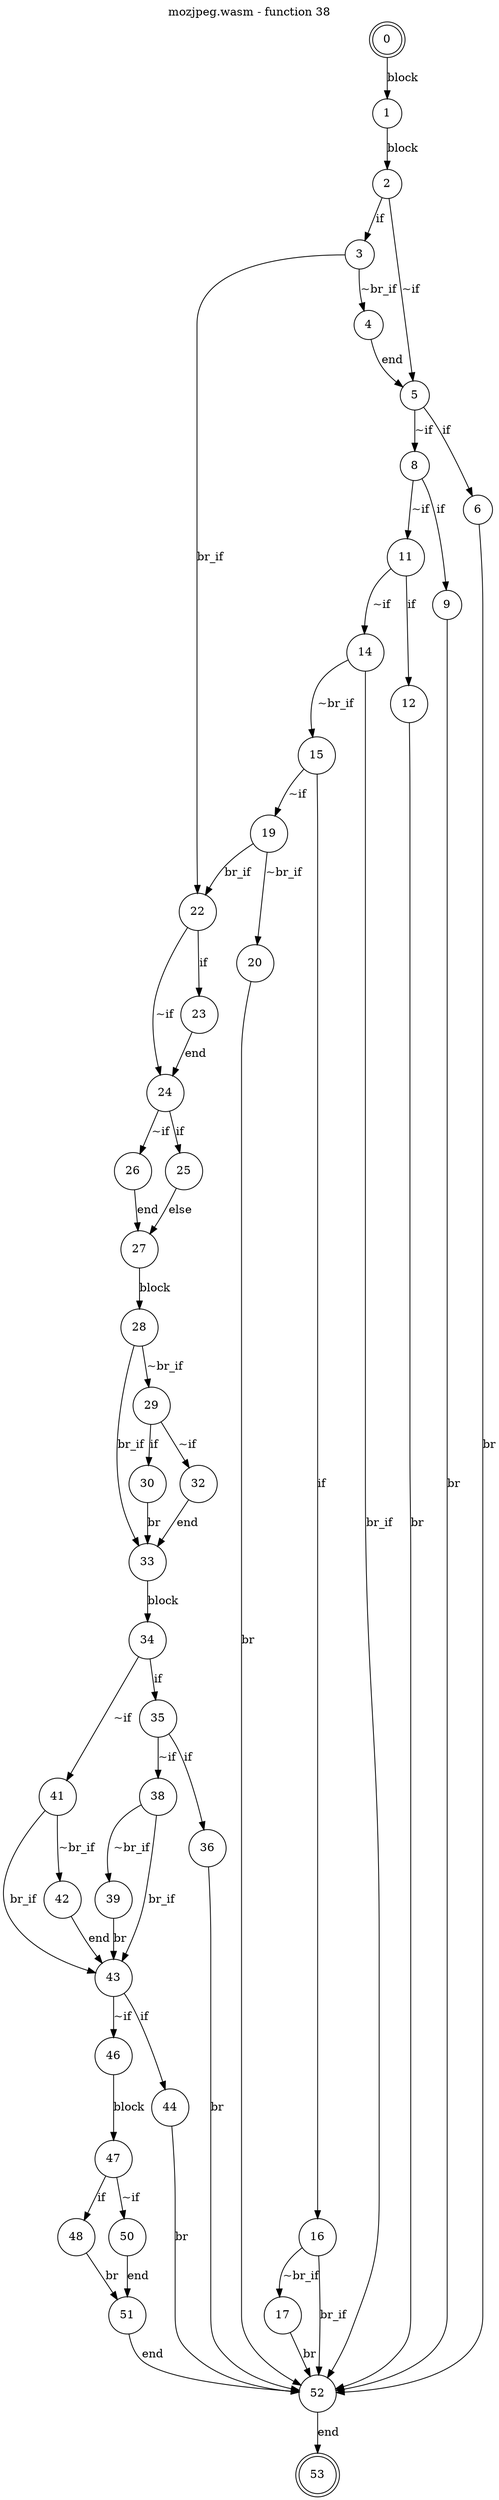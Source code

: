 digraph finite_state_machine {
    label = "mozjpeg.wasm - function 38"
    labelloc =  t
    labelfontsize = 16
    labelfontcolor = black
    labelfontname = "Helvetica"
    node [shape = doublecircle]; 0 53;
    node [shape = circle];
    0 -> 1[label="block"];
    1 -> 2[label="block"];
    2 -> 3[label="if"];
    2 -> 5[label="~if"];
    3 -> 4[label="~br_if"];
    3 -> 22[label="br_if"];
    4 -> 5[label="end"];
    5 -> 6[label="if"];
    5 -> 8[label="~if"];
    6 -> 52[label="br"];
    8 -> 9[label="if"];
    8 -> 11[label="~if"];
    9 -> 52[label="br"];
    11 -> 12[label="if"];
    11 -> 14[label="~if"];
    12 -> 52[label="br"];
    14 -> 15[label="~br_if"];
    14 -> 52[label="br_if"];
    15 -> 16[label="if"];
    15 -> 19[label="~if"];
    16 -> 17[label="~br_if"];
    16 -> 52[label="br_if"];
    17 -> 52[label="br"];
    19 -> 20[label="~br_if"];
    19 -> 22[label="br_if"];
    20 -> 52[label="br"];
    22 -> 23[label="if"];
    22 -> 24[label="~if"];
    23 -> 24[label="end"];
    24 -> 25[label="if"];
    24 -> 26[label="~if"];
    25 -> 27[label="else"];
    26 -> 27[label="end"];
    27 -> 28[label="block"];
    28 -> 29[label="~br_if"];
    28 -> 33[label="br_if"];
    29 -> 30[label="if"];
    29 -> 32[label="~if"];
    30 -> 33[label="br"];
    32 -> 33[label="end"];
    33 -> 34[label="block"];
    34 -> 35[label="if"];
    34 -> 41[label="~if"];
    35 -> 36[label="if"];
    35 -> 38[label="~if"];
    36 -> 52[label="br"];
    38 -> 39[label="~br_if"];
    38 -> 43[label="br_if"];
    39 -> 43[label="br"];
    41 -> 42[label="~br_if"];
    41 -> 43[label="br_if"];
    42 -> 43[label="end"];
    43 -> 44[label="if"];
    43 -> 46[label="~if"];
    44 -> 52[label="br"];
    46 -> 47[label="block"];
    47 -> 48[label="if"];
    47 -> 50[label="~if"];
    48 -> 51[label="br"];
    50 -> 51[label="end"];
    51 -> 52[label="end"];
    52 -> 53[label="end"];
}
